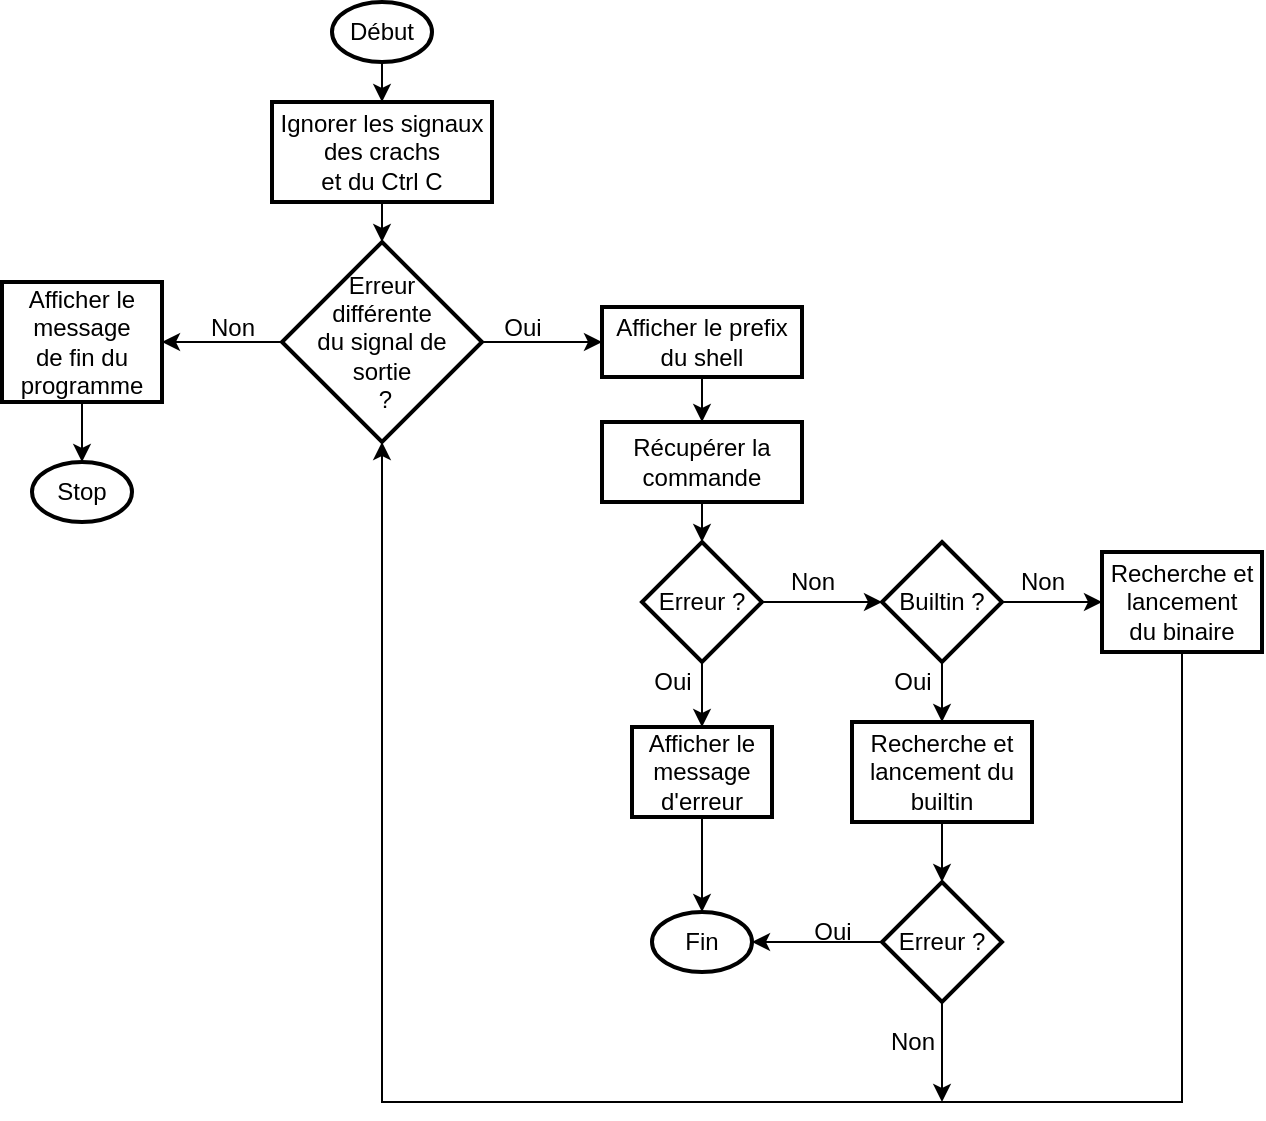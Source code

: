 <mxfile version="14.2.7" type="github"><diagram id="f39pFWpZU_8aRCSQd2VG" name="Page-1"><mxGraphModel dx="1185" dy="614" grid="1" gridSize="10" guides="1" tooltips="1" connect="1" arrows="1" fold="1" page="1" pageScale="1" pageWidth="850" pageHeight="1100" math="0" shadow="0"><root><mxCell id="0"/><mxCell id="1" parent="0"/><mxCell id="2IJ73BJoNDdU9lmOAk61-3" value="" style="edgeStyle=orthogonalEdgeStyle;rounded=0;orthogonalLoop=1;jettySize=auto;html=1;" edge="1" parent="1" source="2IJ73BJoNDdU9lmOAk61-1" target="2IJ73BJoNDdU9lmOAk61-2"><mxGeometry relative="1" as="geometry"/></mxCell><mxCell id="2IJ73BJoNDdU9lmOAk61-1" value="Début" style="strokeWidth=2;html=1;shape=mxgraph.flowchart.start_1;whiteSpace=wrap;" vertex="1" parent="1"><mxGeometry x="305" y="40" width="50" height="30" as="geometry"/></mxCell><mxCell id="2IJ73BJoNDdU9lmOAk61-6" value="" style="edgeStyle=orthogonalEdgeStyle;rounded=0;orthogonalLoop=1;jettySize=auto;html=1;" edge="1" parent="1" source="2IJ73BJoNDdU9lmOAk61-2" target="2IJ73BJoNDdU9lmOAk61-5"><mxGeometry relative="1" as="geometry"/></mxCell><mxCell id="2IJ73BJoNDdU9lmOAk61-2" value="Ignorer les signaux&lt;br&gt;des crachs&lt;br&gt;et du Ctrl C" style="whiteSpace=wrap;html=1;strokeWidth=2;" vertex="1" parent="1"><mxGeometry x="275" y="90" width="110" height="50" as="geometry"/></mxCell><mxCell id="2IJ73BJoNDdU9lmOAk61-8" value="" style="edgeStyle=orthogonalEdgeStyle;rounded=0;orthogonalLoop=1;jettySize=auto;html=1;" edge="1" parent="1" source="2IJ73BJoNDdU9lmOAk61-5" target="2IJ73BJoNDdU9lmOAk61-7"><mxGeometry relative="1" as="geometry"/></mxCell><mxCell id="2IJ73BJoNDdU9lmOAk61-14" value="" style="edgeStyle=orthogonalEdgeStyle;rounded=0;orthogonalLoop=1;jettySize=auto;html=1;" edge="1" parent="1" source="2IJ73BJoNDdU9lmOAk61-5" target="2IJ73BJoNDdU9lmOAk61-13"><mxGeometry relative="1" as="geometry"/></mxCell><mxCell id="2IJ73BJoNDdU9lmOAk61-5" value="&lt;div&gt;Erreur&lt;/div&gt;&lt;div&gt;différente&lt;/div&gt;&lt;div&gt;du signal de&lt;/div&gt;&lt;div&gt;sortie&lt;/div&gt;&amp;nbsp;?" style="rhombus;whiteSpace=wrap;html=1;strokeWidth=2;" vertex="1" parent="1"><mxGeometry x="280" y="160" width="100" height="100" as="geometry"/></mxCell><mxCell id="2IJ73BJoNDdU9lmOAk61-10" value="" style="edgeStyle=orthogonalEdgeStyle;rounded=0;orthogonalLoop=1;jettySize=auto;html=1;" edge="1" parent="1" source="2IJ73BJoNDdU9lmOAk61-7" target="2IJ73BJoNDdU9lmOAk61-9"><mxGeometry relative="1" as="geometry"/></mxCell><mxCell id="2IJ73BJoNDdU9lmOAk61-7" value="Afficher le prefix&lt;br&gt;du shell" style="whiteSpace=wrap;html=1;strokeWidth=2;" vertex="1" parent="1"><mxGeometry x="440" y="192.5" width="100" height="35" as="geometry"/></mxCell><mxCell id="2IJ73BJoNDdU9lmOAk61-12" value="" style="edgeStyle=orthogonalEdgeStyle;rounded=0;orthogonalLoop=1;jettySize=auto;html=1;" edge="1" parent="1" source="2IJ73BJoNDdU9lmOAk61-9" target="2IJ73BJoNDdU9lmOAk61-11"><mxGeometry relative="1" as="geometry"/></mxCell><mxCell id="2IJ73BJoNDdU9lmOAk61-9" value="&lt;div&gt;Récupérer la&lt;/div&gt;&lt;div&gt;commande&lt;br&gt;&lt;/div&gt;" style="whiteSpace=wrap;html=1;strokeWidth=2;" vertex="1" parent="1"><mxGeometry x="440" y="250" width="100" height="40" as="geometry"/></mxCell><mxCell id="2IJ73BJoNDdU9lmOAk61-18" value="" style="edgeStyle=orthogonalEdgeStyle;rounded=0;orthogonalLoop=1;jettySize=auto;html=1;" edge="1" parent="1" source="2IJ73BJoNDdU9lmOAk61-11" target="2IJ73BJoNDdU9lmOAk61-17"><mxGeometry relative="1" as="geometry"/></mxCell><mxCell id="2IJ73BJoNDdU9lmOAk61-32" value="" style="edgeStyle=orthogonalEdgeStyle;rounded=0;orthogonalLoop=1;jettySize=auto;html=1;" edge="1" parent="1" source="2IJ73BJoNDdU9lmOAk61-11" target="2IJ73BJoNDdU9lmOAk61-31"><mxGeometry relative="1" as="geometry"/></mxCell><mxCell id="2IJ73BJoNDdU9lmOAk61-11" value="Erreur ?" style="rhombus;whiteSpace=wrap;html=1;strokeWidth=2;" vertex="1" parent="1"><mxGeometry x="460" y="310" width="60" height="60" as="geometry"/></mxCell><mxCell id="2IJ73BJoNDdU9lmOAk61-16" value="" style="edgeStyle=orthogonalEdgeStyle;rounded=0;orthogonalLoop=1;jettySize=auto;html=1;" edge="1" parent="1" source="2IJ73BJoNDdU9lmOAk61-13" target="2IJ73BJoNDdU9lmOAk61-15"><mxGeometry relative="1" as="geometry"/></mxCell><mxCell id="2IJ73BJoNDdU9lmOAk61-13" value="&lt;div&gt;Afficher le&lt;/div&gt;&lt;div&gt;message&lt;/div&gt;&lt;div&gt;de fin du&lt;/div&gt;&lt;div&gt;programme&lt;br&gt;&lt;/div&gt;" style="whiteSpace=wrap;html=1;strokeWidth=2;" vertex="1" parent="1"><mxGeometry x="140" y="180" width="80" height="60" as="geometry"/></mxCell><mxCell id="2IJ73BJoNDdU9lmOAk61-15" value="Stop" style="ellipse;whiteSpace=wrap;html=1;strokeWidth=2;" vertex="1" parent="1"><mxGeometry x="155" y="270" width="50" height="30" as="geometry"/></mxCell><mxCell id="2IJ73BJoNDdU9lmOAk61-20" value="" style="edgeStyle=orthogonalEdgeStyle;rounded=0;orthogonalLoop=1;jettySize=auto;html=1;" edge="1" parent="1" source="2IJ73BJoNDdU9lmOAk61-17" target="2IJ73BJoNDdU9lmOAk61-19"><mxGeometry relative="1" as="geometry"/></mxCell><mxCell id="2IJ73BJoNDdU9lmOAk61-22" value="" style="edgeStyle=orthogonalEdgeStyle;rounded=0;orthogonalLoop=1;jettySize=auto;html=1;" edge="1" parent="1" source="2IJ73BJoNDdU9lmOAk61-17" target="2IJ73BJoNDdU9lmOAk61-21"><mxGeometry relative="1" as="geometry"/></mxCell><mxCell id="2IJ73BJoNDdU9lmOAk61-17" value="Builtin ?" style="rhombus;whiteSpace=wrap;html=1;strokeWidth=2;" vertex="1" parent="1"><mxGeometry x="580" y="310" width="60" height="60" as="geometry"/></mxCell><mxCell id="2IJ73BJoNDdU9lmOAk61-26" value="" style="edgeStyle=orthogonalEdgeStyle;rounded=0;orthogonalLoop=1;jettySize=auto;html=1;" edge="1" parent="1" source="2IJ73BJoNDdU9lmOAk61-19" target="2IJ73BJoNDdU9lmOAk61-25"><mxGeometry relative="1" as="geometry"/></mxCell><mxCell id="2IJ73BJoNDdU9lmOAk61-19" value="&lt;div&gt;Recherche et&lt;/div&gt;&lt;div&gt;lancement du&lt;/div&gt;&lt;div&gt;builtin&lt;br&gt;&lt;/div&gt;" style="whiteSpace=wrap;html=1;strokeWidth=2;" vertex="1" parent="1"><mxGeometry x="565" y="400" width="90" height="50" as="geometry"/></mxCell><mxCell id="2IJ73BJoNDdU9lmOAk61-35" style="edgeStyle=orthogonalEdgeStyle;rounded=0;orthogonalLoop=1;jettySize=auto;html=1;exitX=0.5;exitY=1;exitDx=0;exitDy=0;entryX=0.5;entryY=1;entryDx=0;entryDy=0;" edge="1" parent="1" source="2IJ73BJoNDdU9lmOAk61-21" target="2IJ73BJoNDdU9lmOAk61-5"><mxGeometry relative="1" as="geometry"><Array as="points"><mxPoint x="730" y="590"/><mxPoint x="330" y="590"/></Array></mxGeometry></mxCell><mxCell id="2IJ73BJoNDdU9lmOAk61-21" value="&lt;div&gt;Recherche et&lt;/div&gt;&lt;div&gt;lancement&lt;/div&gt;&lt;div&gt;du binaire&lt;br&gt;&lt;/div&gt;" style="whiteSpace=wrap;html=1;strokeWidth=2;" vertex="1" parent="1"><mxGeometry x="690" y="315" width="80" height="50" as="geometry"/></mxCell><mxCell id="2IJ73BJoNDdU9lmOAk61-30" style="edgeStyle=orthogonalEdgeStyle;rounded=0;orthogonalLoop=1;jettySize=auto;html=1;exitX=0.5;exitY=1;exitDx=0;exitDy=0;" edge="1" parent="1" source="2IJ73BJoNDdU9lmOAk61-25"><mxGeometry relative="1" as="geometry"><mxPoint x="610" y="590" as="targetPoint"/></mxGeometry></mxCell><mxCell id="2IJ73BJoNDdU9lmOAk61-36" style="edgeStyle=orthogonalEdgeStyle;rounded=0;orthogonalLoop=1;jettySize=auto;html=1;exitX=0;exitY=0.5;exitDx=0;exitDy=0;entryX=1;entryY=0.5;entryDx=0;entryDy=0;" edge="1" parent="1" source="2IJ73BJoNDdU9lmOAk61-25" target="2IJ73BJoNDdU9lmOAk61-33"><mxGeometry relative="1" as="geometry"/></mxCell><mxCell id="2IJ73BJoNDdU9lmOAk61-25" value="Erreur ?" style="rhombus;whiteSpace=wrap;html=1;strokeWidth=2;" vertex="1" parent="1"><mxGeometry x="580" y="480" width="60" height="60" as="geometry"/></mxCell><mxCell id="2IJ73BJoNDdU9lmOAk61-34" value="" style="edgeStyle=orthogonalEdgeStyle;rounded=0;orthogonalLoop=1;jettySize=auto;html=1;" edge="1" parent="1" source="2IJ73BJoNDdU9lmOAk61-31" target="2IJ73BJoNDdU9lmOAk61-33"><mxGeometry relative="1" as="geometry"/></mxCell><mxCell id="2IJ73BJoNDdU9lmOAk61-31" value="&lt;div&gt;Afficher le&lt;/div&gt;&lt;div&gt;message&lt;/div&gt;&lt;div&gt;d'erreur&lt;br&gt;&lt;/div&gt;" style="whiteSpace=wrap;html=1;strokeWidth=2;" vertex="1" parent="1"><mxGeometry x="455" y="402.5" width="70" height="45" as="geometry"/></mxCell><mxCell id="2IJ73BJoNDdU9lmOAk61-33" value="Fin" style="ellipse;whiteSpace=wrap;html=1;strokeWidth=2;" vertex="1" parent="1"><mxGeometry x="465" y="495" width="50" height="30" as="geometry"/></mxCell><mxCell id="2IJ73BJoNDdU9lmOAk61-37" value="Oui" style="text;html=1;align=center;verticalAlign=middle;resizable=0;points=[];autosize=1;" vertex="1" parent="1"><mxGeometry x="385" y="192.5" width="30" height="20" as="geometry"/></mxCell><mxCell id="2IJ73BJoNDdU9lmOAk61-39" value="Oui" style="text;html=1;align=center;verticalAlign=middle;resizable=0;points=[];autosize=1;" vertex="1" parent="1"><mxGeometry x="460" y="370" width="30" height="20" as="geometry"/></mxCell><mxCell id="2IJ73BJoNDdU9lmOAk61-40" value="Oui" style="text;html=1;align=center;verticalAlign=middle;resizable=0;points=[];autosize=1;" vertex="1" parent="1"><mxGeometry x="580" y="370" width="30" height="20" as="geometry"/></mxCell><mxCell id="2IJ73BJoNDdU9lmOAk61-41" value="Oui" style="text;html=1;align=center;verticalAlign=middle;resizable=0;points=[];autosize=1;" vertex="1" parent="1"><mxGeometry x="540" y="495" width="30" height="20" as="geometry"/></mxCell><mxCell id="2IJ73BJoNDdU9lmOAk61-44" value="Non" style="text;html=1;align=center;verticalAlign=middle;resizable=0;points=[];autosize=1;" vertex="1" parent="1"><mxGeometry x="235" y="192.5" width="40" height="20" as="geometry"/></mxCell><mxCell id="2IJ73BJoNDdU9lmOAk61-46" value="Non" style="text;html=1;align=center;verticalAlign=middle;resizable=0;points=[];autosize=1;" vertex="1" parent="1"><mxGeometry x="525" y="320" width="40" height="20" as="geometry"/></mxCell><mxCell id="2IJ73BJoNDdU9lmOAk61-47" value="Non" style="text;html=1;align=center;verticalAlign=middle;resizable=0;points=[];autosize=1;" vertex="1" parent="1"><mxGeometry x="640" y="320" width="40" height="20" as="geometry"/></mxCell><mxCell id="2IJ73BJoNDdU9lmOAk61-48" value="Non" style="text;html=1;align=center;verticalAlign=middle;resizable=0;points=[];autosize=1;" vertex="1" parent="1"><mxGeometry x="575" y="550" width="40" height="20" as="geometry"/></mxCell></root></mxGraphModel></diagram></mxfile>